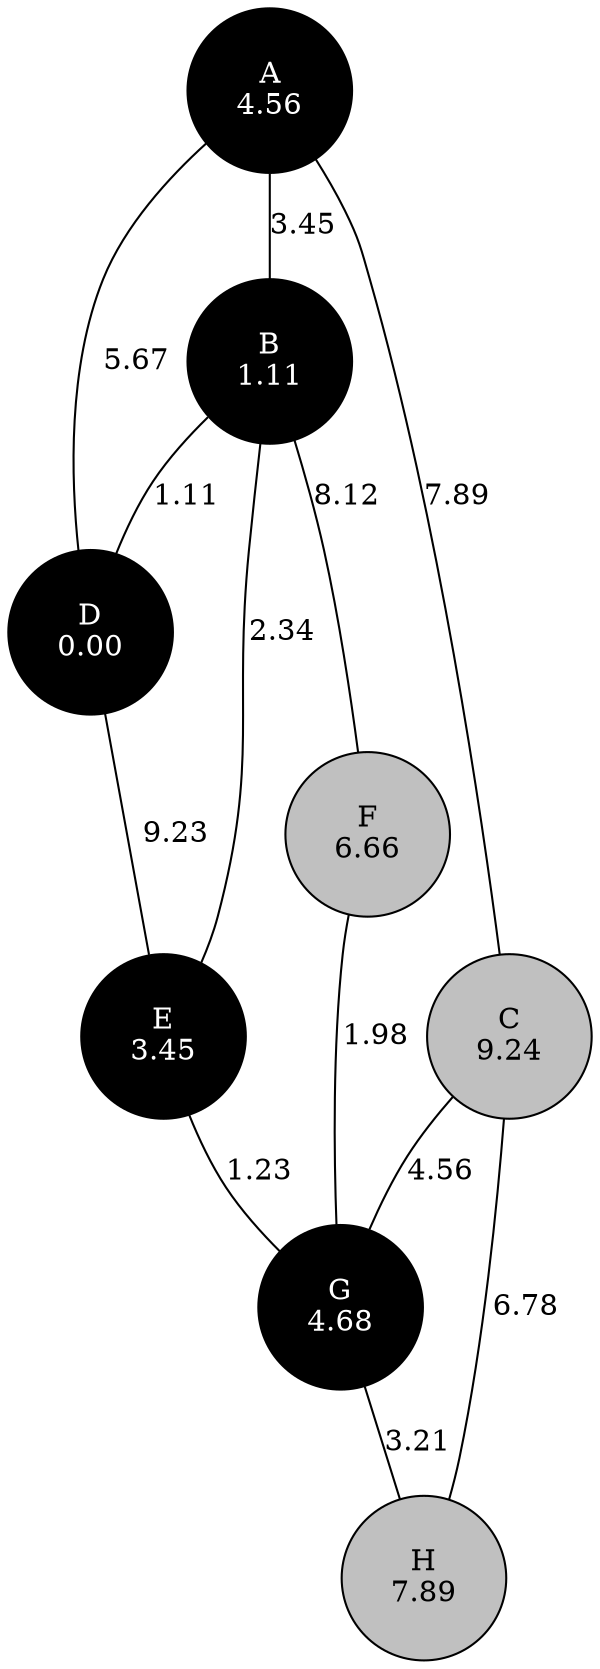 strict graph  {
A [distance="4.56", fillcolor=black, fontcolor=white, height="1.1", label="A\n4.56", style=filled, width="1.1"];
B [distance="1.11", fillcolor=black, fontcolor=white, height="1.1", label="B\n1.11", style=filled, width="1.1"];
C [distance="9.24", fillcolor=gray, height="1.1", label="C\n9.24", style=filled, width="1.1"];
D [distance="0.00", fillcolor=black, fontcolor=white, height="1.1", label="D\n0.00", style=filled, width="1.1"];
E [distance="3.45", fillcolor=black, fontcolor=white, height="1.1", label="E\n3.45", style=filled, width="1.1"];
F [distance="6.66", fillcolor=gray, height="1.1", label="F\n6.66", style=filled, width="1.1"];
G [distance="4.68", fillcolor=black, fontcolor=white, height="1.1", label="G\n4.68", style=filled, width="1.1"];
H [distance="7.89", fillcolor=gray, height="1.1", label="H\n7.89", style=filled, width="1.1"];
A -- B  [label="3.45"];
A -- C  [label="7.89"];
A -- D  [label="5.67"];
B -- E  [label="2.34"];
B -- F  [label="8.12"];
B -- D  [label="1.11"];
C -- G  [label="4.56"];
C -- H  [label="6.78"];
D -- E  [label="9.23"];
E -- G  [label="1.23"];
F -- G  [label="1.98"];
G -- H  [label="3.21"];
}
